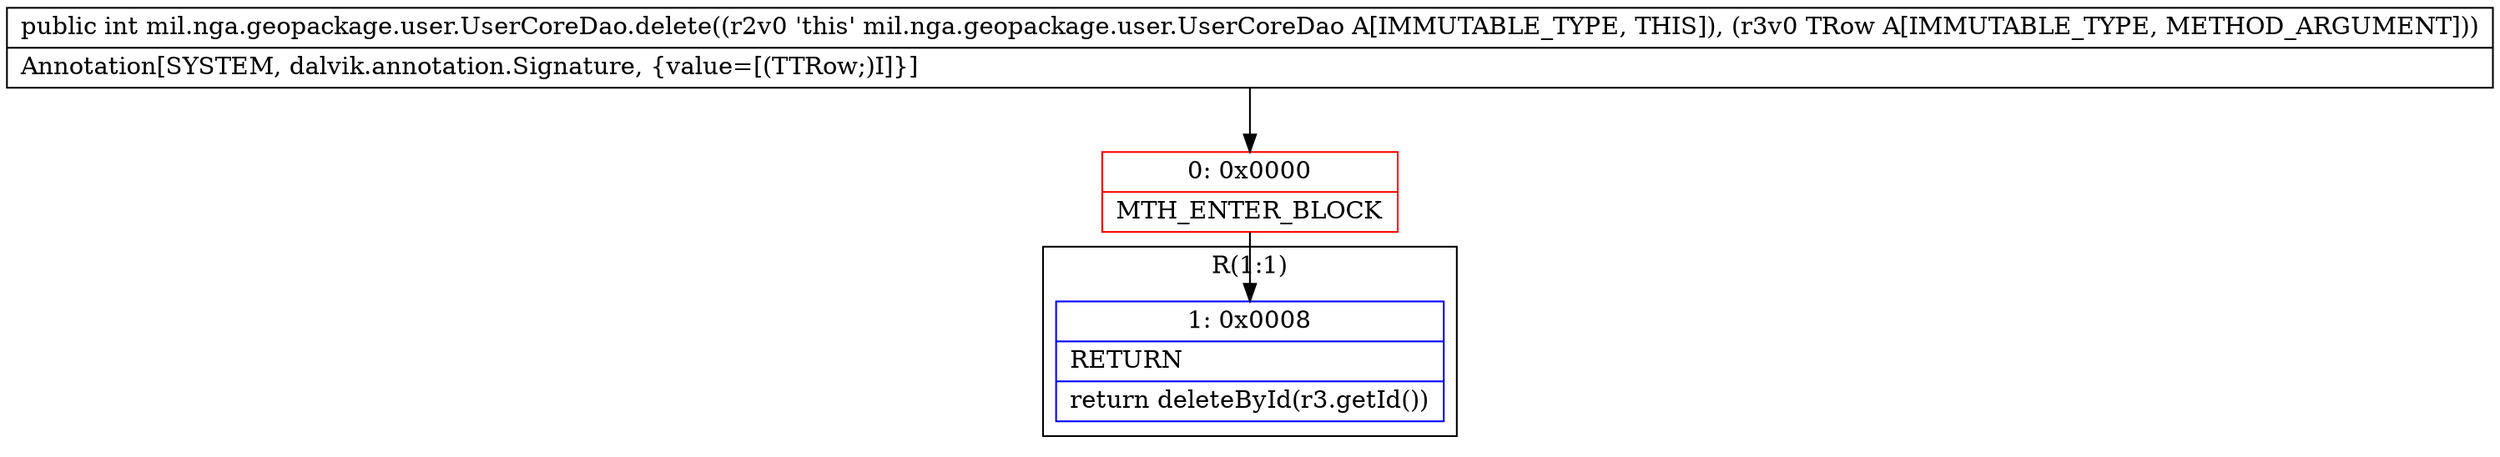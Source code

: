 digraph "CFG formil.nga.geopackage.user.UserCoreDao.delete(Lmil\/nga\/geopackage\/user\/UserCoreRow;)I" {
subgraph cluster_Region_184970781 {
label = "R(1:1)";
node [shape=record,color=blue];
Node_1 [shape=record,label="{1\:\ 0x0008|RETURN\l|return deleteById(r3.getId())\l}"];
}
Node_0 [shape=record,color=red,label="{0\:\ 0x0000|MTH_ENTER_BLOCK\l}"];
MethodNode[shape=record,label="{public int mil.nga.geopackage.user.UserCoreDao.delete((r2v0 'this' mil.nga.geopackage.user.UserCoreDao A[IMMUTABLE_TYPE, THIS]), (r3v0 TRow A[IMMUTABLE_TYPE, METHOD_ARGUMENT]))  | Annotation[SYSTEM, dalvik.annotation.Signature, \{value=[(TTRow;)I]\}]\l}"];
MethodNode -> Node_0;
Node_0 -> Node_1;
}

